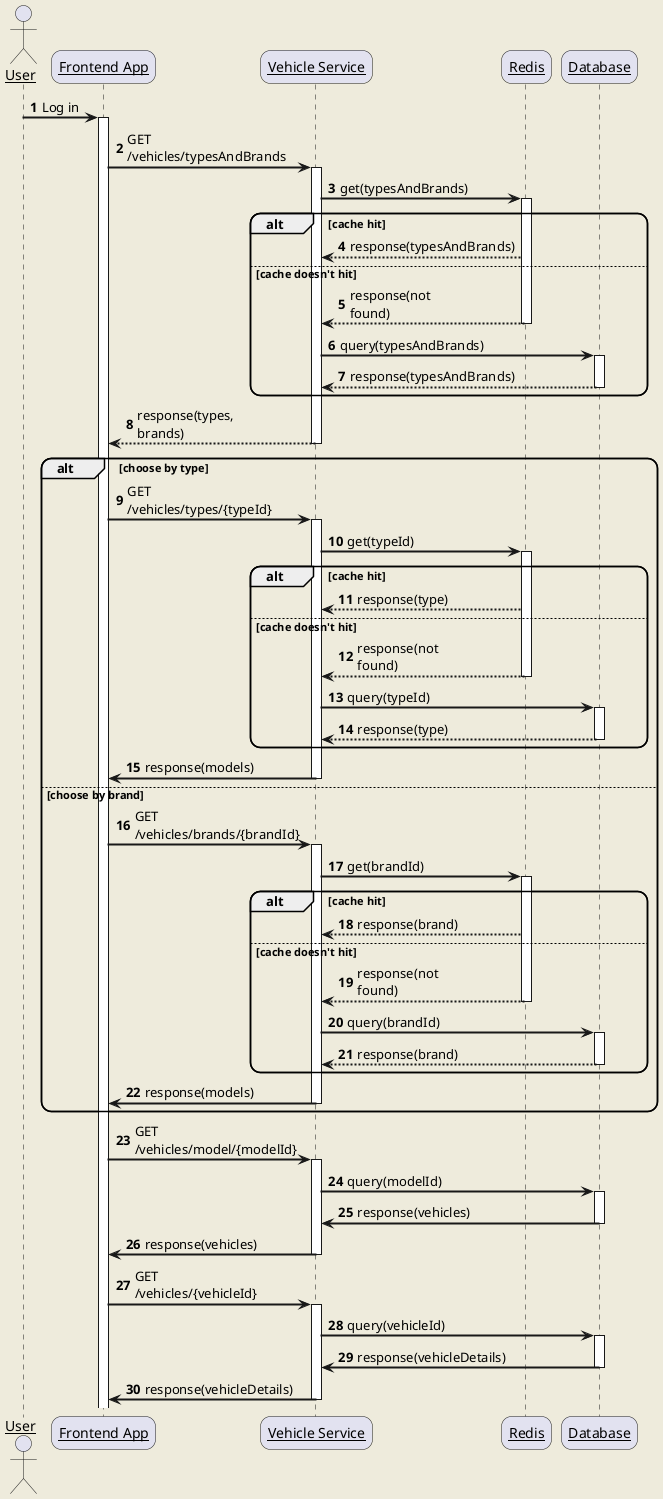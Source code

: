 @startuml
skinparam backgroundColor #EEEBDC
skinparam handwritten false
skinparam sequenceArrowThickness 2
skinparam roundcorner 20
skinparam maxmessagesize 60
skinparam sequenceParticipant underline

actor User
participant "Frontend App" as Frontend
participant "Vehicle Service" as VehicleService
participant "Redis" as Redis
participant "Database" as Database

autonumber 1
User -> Frontend: Log in
activate Frontend

Frontend -> VehicleService: GET /vehicles/typesAndBrands
activate VehicleService

VehicleService -> Redis: get(typesAndBrands)
activate Redis
alt cache hit
   Redis --> VehicleService: response(typesAndBrands)
else cache doesn't hit
   Redis --> VehicleService: response(not found)
   deactivate Redis
   VehicleService -> Database: query(typesAndBrands)
   activate Database
   Database --> VehicleService: response(typesAndBrands)
   deactivate Database
end

VehicleService --> Frontend: response(types, brands)
deactivate VehicleService

alt choose by type
    Frontend -> VehicleService: GET /vehicles/types/{typeId}
    activate VehicleService

    VehicleService -> Redis: get(typeId)
    activate Redis
    alt cache hit
       Redis --> VehicleService: response(type)
    else cache doesn't hit
       Redis --> VehicleService: response(not found)
       deactivate Redis
       VehicleService -> Database: query(typeId)
       activate Database
       Database --> VehicleService: response(type)
       deactivate Database
    end

    VehicleService -> Frontend: response(models)
    deactivate VehicleService
else choose by brand
    Frontend -> VehicleService: GET /vehicles/brands/{brandId}
    activate VehicleService

    VehicleService -> Redis: get(brandId)
    activate Redis
    alt cache hit
       Redis --> VehicleService: response(brand)
    else cache doesn't hit
       Redis --> VehicleService: response(not found)
       deactivate Redis
       VehicleService -> Database: query(brandId)
       activate Database
       Database --> VehicleService: response(brand)
       deactivate Database
    end

    VehicleService -> Frontend: response(models)
    deactivate VehicleService
end

Frontend -> VehicleService : GET /vehicles/model/{modelId}
activate VehicleService
VehicleService -> Database : query(modelId)
activate Database
Database -> VehicleService: response(vehicles)
deactivate Database
VehicleService -> Frontend: response(vehicles)
deactivate VehicleService

Frontend -> VehicleService : GET /vehicles/{vehicleId}
activate VehicleService
VehicleService -> Database : query(vehicleId)
activate Database
Database -> VehicleService: response(vehicleDetails)
deactivate Database
VehicleService -> Frontend: response(vehicleDetails)
deactivate VehicleService

@enduml